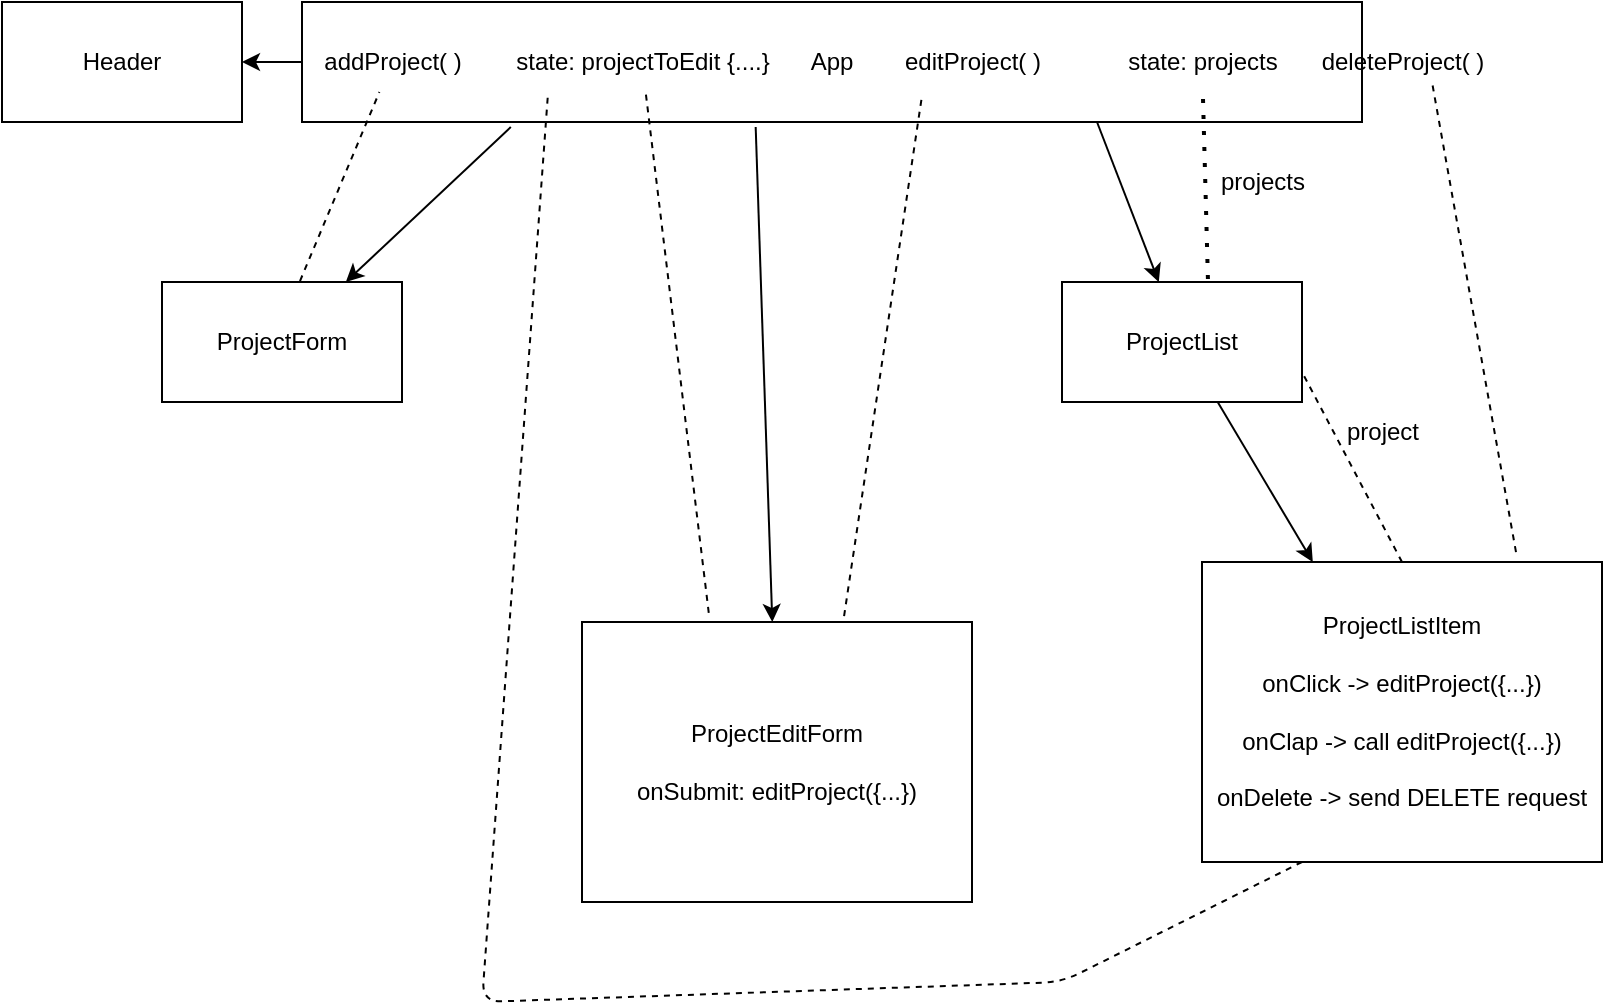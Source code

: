 <mxfile>
    <diagram id="wk6U4Iuw9dHHLVFd24iF" name="Page-1">
        <mxGraphModel dx="516" dy="565" grid="1" gridSize="10" guides="1" tooltips="1" connect="1" arrows="1" fold="1" page="1" pageScale="1" pageWidth="850" pageHeight="1100" math="0" shadow="0">
            <root>
                <mxCell id="0"/>
                <mxCell id="1" parent="0"/>
                <mxCell id="9" value="" style="edgeStyle=none;html=1;" edge="1" parent="1" source="3" target="4">
                    <mxGeometry relative="1" as="geometry"/>
                </mxCell>
                <mxCell id="10" value="" style="edgeStyle=none;html=1;exitX=0.428;exitY=1.042;exitDx=0;exitDy=0;exitPerimeter=0;" edge="1" parent="1" source="3" target="6">
                    <mxGeometry relative="1" as="geometry"/>
                </mxCell>
                <mxCell id="11" style="edgeStyle=none;html=1;exitX=0.197;exitY=1.042;exitDx=0;exitDy=0;exitPerimeter=0;" edge="1" parent="1" source="3" target="5">
                    <mxGeometry relative="1" as="geometry"/>
                </mxCell>
                <mxCell id="12" style="edgeStyle=none;html=1;exitX=0.75;exitY=1;exitDx=0;exitDy=0;" edge="1" parent="1" source="3" target="7">
                    <mxGeometry relative="1" as="geometry"/>
                </mxCell>
                <mxCell id="3" value="App" style="whiteSpace=wrap;html=1;" vertex="1" parent="1">
                    <mxGeometry x="180" y="40" width="530" height="60" as="geometry"/>
                </mxCell>
                <mxCell id="4" value="Header" style="whiteSpace=wrap;html=1;" vertex="1" parent="1">
                    <mxGeometry x="30" y="40" width="120" height="60" as="geometry"/>
                </mxCell>
                <mxCell id="5" value="ProjectForm" style="whiteSpace=wrap;html=1;" vertex="1" parent="1">
                    <mxGeometry x="110" y="180" width="120" height="60" as="geometry"/>
                </mxCell>
                <mxCell id="6" value="ProjectEditForm&lt;br&gt;&lt;br&gt;onSubmit: editProject({...})" style="whiteSpace=wrap;html=1;" vertex="1" parent="1">
                    <mxGeometry x="320" y="350" width="195" height="140" as="geometry"/>
                </mxCell>
                <mxCell id="13" value="" style="edgeStyle=none;html=1;" edge="1" parent="1" source="7" target="8">
                    <mxGeometry relative="1" as="geometry"/>
                </mxCell>
                <mxCell id="7" value="ProjectList" style="whiteSpace=wrap;html=1;" vertex="1" parent="1">
                    <mxGeometry x="560" y="180" width="120" height="60" as="geometry"/>
                </mxCell>
                <mxCell id="8" value="ProjectListItem&lt;br&gt;&lt;br&gt;onClick -&amp;gt; editProject({...})&lt;br&gt;&lt;br&gt;onClap -&amp;gt; call editProject({...})&lt;br&gt;&lt;br&gt;onDelete -&amp;gt; send DELETE request&lt;br&gt;" style="whiteSpace=wrap;html=1;" vertex="1" parent="1">
                    <mxGeometry x="630" y="320" width="200" height="150" as="geometry"/>
                </mxCell>
                <mxCell id="15" value="" style="endArrow=none;dashed=1;html=1;exitX=0.575;exitY=-0.008;exitDx=0;exitDy=0;exitPerimeter=0;" edge="1" parent="1" source="5" target="17">
                    <mxGeometry width="50" height="50" relative="1" as="geometry">
                        <mxPoint x="180" y="130" as="sourcePoint"/>
                        <mxPoint x="301.468" y="90" as="targetPoint"/>
                    </mxGeometry>
                </mxCell>
                <mxCell id="17" value="addProject( )" style="text;html=1;align=center;verticalAlign=middle;resizable=0;points=[];autosize=1;strokeColor=none;fillColor=none;" vertex="1" parent="1">
                    <mxGeometry x="180" y="55" width="90" height="30" as="geometry"/>
                </mxCell>
                <mxCell id="19" value="state: projects" style="text;html=1;align=center;verticalAlign=middle;resizable=0;points=[];autosize=1;strokeColor=none;fillColor=none;" vertex="1" parent="1">
                    <mxGeometry x="580" y="55" width="100" height="30" as="geometry"/>
                </mxCell>
                <mxCell id="20" value="" style="endArrow=none;dashed=1;html=1;dashPattern=1 3;strokeWidth=2;exitX=0.608;exitY=-0.025;exitDx=0;exitDy=0;exitPerimeter=0;" edge="1" parent="1" source="7" target="19">
                    <mxGeometry width="50" height="50" relative="1" as="geometry">
                        <mxPoint x="470" y="290" as="sourcePoint"/>
                        <mxPoint x="520" y="240" as="targetPoint"/>
                    </mxGeometry>
                </mxCell>
                <mxCell id="22" value="" style="endArrow=none;dashed=1;html=1;entryX=1;entryY=0.75;entryDx=0;entryDy=0;exitX=0.5;exitY=0;exitDx=0;exitDy=0;" edge="1" parent="1" source="8" target="7">
                    <mxGeometry width="50" height="50" relative="1" as="geometry">
                        <mxPoint x="450" y="310" as="sourcePoint"/>
                        <mxPoint x="500" y="260" as="targetPoint"/>
                    </mxGeometry>
                </mxCell>
                <mxCell id="23" value="project" style="text;html=1;align=center;verticalAlign=middle;resizable=0;points=[];autosize=1;strokeColor=none;fillColor=none;" vertex="1" parent="1">
                    <mxGeometry x="690" y="240" width="60" height="30" as="geometry"/>
                </mxCell>
                <mxCell id="24" value="state: projectToEdit {....}" style="text;html=1;align=center;verticalAlign=middle;resizable=0;points=[];autosize=1;strokeColor=none;fillColor=none;" vertex="1" parent="1">
                    <mxGeometry x="275" y="55" width="150" height="30" as="geometry"/>
                </mxCell>
                <mxCell id="28" value="editProject( )" style="text;html=1;align=center;verticalAlign=middle;resizable=0;points=[];autosize=1;strokeColor=none;fillColor=none;" vertex="1" parent="1">
                    <mxGeometry x="470" y="55" width="90" height="30" as="geometry"/>
                </mxCell>
                <mxCell id="29" value="" style="endArrow=none;dashed=1;html=1;entryX=0.222;entryY=1.067;entryDx=0;entryDy=0;entryPerimeter=0;exitX=0.672;exitY=-0.021;exitDx=0;exitDy=0;exitPerimeter=0;" edge="1" parent="1" source="6" target="28">
                    <mxGeometry width="50" height="50" relative="1" as="geometry">
                        <mxPoint x="430" y="290" as="sourcePoint"/>
                        <mxPoint x="480" y="240" as="targetPoint"/>
                    </mxGeometry>
                </mxCell>
                <mxCell id="30" value="" style="endArrow=none;dashed=1;html=1;exitX=0.325;exitY=-0.033;exitDx=0;exitDy=0;exitPerimeter=0;" edge="1" parent="1" source="6" target="24">
                    <mxGeometry width="50" height="50" relative="1" as="geometry">
                        <mxPoint x="430" y="290" as="sourcePoint"/>
                        <mxPoint x="480" y="240" as="targetPoint"/>
                    </mxGeometry>
                </mxCell>
                <mxCell id="34" value="" style="endArrow=none;dashed=1;html=1;entryX=0.187;entryY=1;entryDx=0;entryDy=0;entryPerimeter=0;exitX=0.25;exitY=1;exitDx=0;exitDy=0;" edge="1" parent="1" source="8" target="24">
                    <mxGeometry width="50" height="50" relative="1" as="geometry">
                        <mxPoint x="550" y="250" as="sourcePoint"/>
                        <mxPoint x="600" y="200" as="targetPoint"/>
                        <Array as="points">
                            <mxPoint x="560" y="530"/>
                            <mxPoint x="270" y="540"/>
                        </Array>
                    </mxGeometry>
                </mxCell>
                <mxCell id="35" value="projects" style="text;html=1;align=center;verticalAlign=middle;resizable=0;points=[];autosize=1;strokeColor=none;fillColor=none;" vertex="1" parent="1">
                    <mxGeometry x="625" y="115" width="70" height="30" as="geometry"/>
                </mxCell>
                <mxCell id="36" value="deleteProject( )" style="text;html=1;align=center;verticalAlign=middle;resizable=0;points=[];autosize=1;strokeColor=none;fillColor=none;" vertex="1" parent="1">
                    <mxGeometry x="680" y="55" width="100" height="30" as="geometry"/>
                </mxCell>
                <mxCell id="37" value="" style="endArrow=none;dashed=1;html=1;exitX=0.785;exitY=-0.033;exitDx=0;exitDy=0;exitPerimeter=0;" edge="1" parent="1" source="8">
                    <mxGeometry width="50" height="50" relative="1" as="geometry">
                        <mxPoint x="695" y="130" as="sourcePoint"/>
                        <mxPoint x="745" y="80" as="targetPoint"/>
                    </mxGeometry>
                </mxCell>
            </root>
        </mxGraphModel>
    </diagram>
</mxfile>